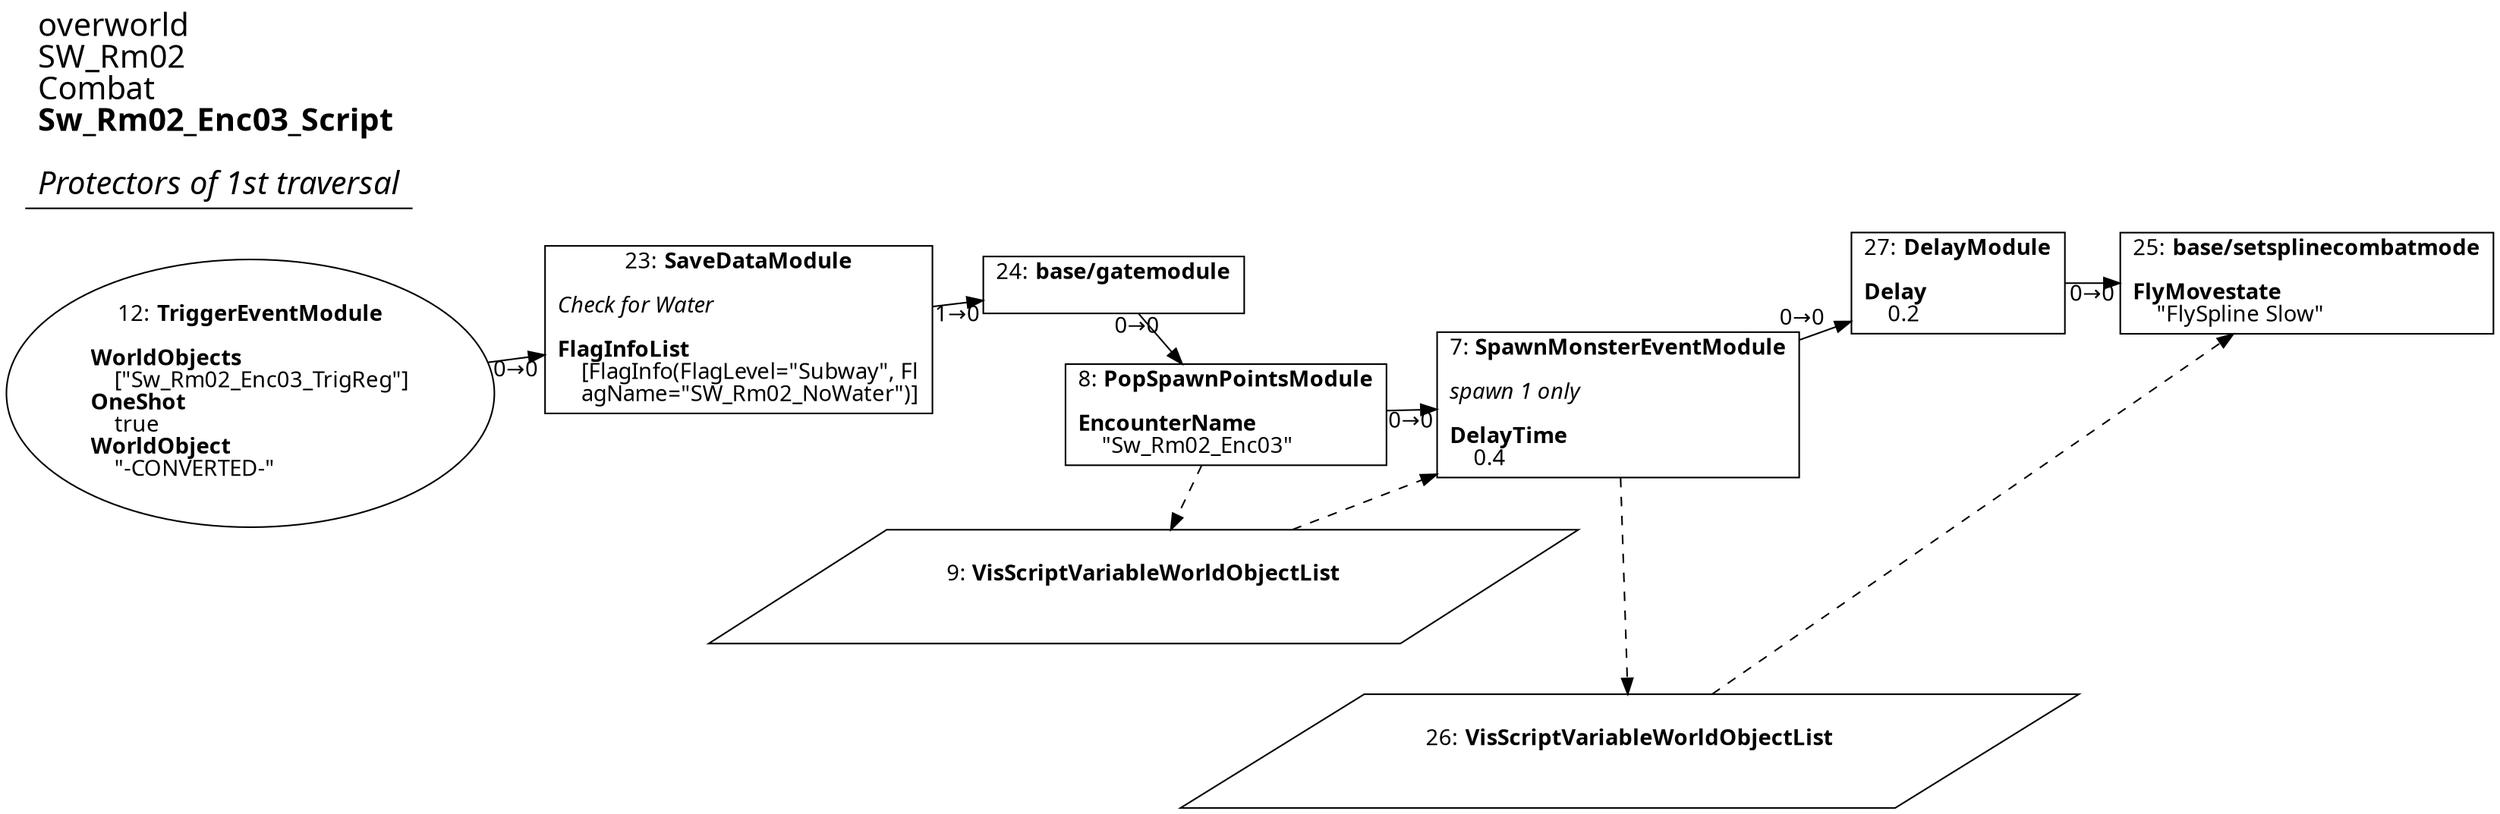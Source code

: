 digraph {
    layout = fdp;
    overlap = prism;
    sep = "+16";
    splines = spline;

    node [ shape = box ];

    graph [ fontname = "Segoe UI" ];
    node [ fontname = "Segoe UI" ];
    edge [ fontname = "Segoe UI" ];

    7 [ label = <7: <b>SpawnMonsterEventModule</b><br/><br/><i>spawn 1 only<br align="left"/></i><br align="left"/><b>DelayTime</b><br align="left"/>    0.4<br align="left"/>> ];
    7 [ pos = "1.064,-0.116000004!" ];
    7 -> 27 [ label = "0→0" ];
    9 -> 7 [ style = dashed ];
    7 -> 26 [ style = dashed ];

    8 [ label = <8: <b>PopSpawnPointsModule</b><br/><br/><b>EncounterName</b><br align="left"/>    &quot;Sw_Rm02_Enc03&quot;<br align="left"/>> ];
    8 [ pos = "0.80200005,-0.113000005!" ];
    8 -> 7 [ label = "0→0" ];
    8 -> 9 [ style = dashed ];

    9 [ label = <9: <b>VisScriptVariableWorldObjectList</b><br/><br/>> ];
    9 [ shape = parallelogram ]
    9 [ pos = "0.82400006,-0.24200001!" ];

    12 [ label = <12: <b>TriggerEventModule</b><br/><br/><b>WorldObjects</b><br align="left"/>    [&quot;Sw_Rm02_Enc03_TrigReg&quot;]<br align="left"/><b>OneShot</b><br align="left"/>    true<br align="left"/><b>WorldObject</b><br align="left"/>    &quot;-CONVERTED-&quot;<br align="left"/>> ];
    12 [ shape = oval ]
    12 [ pos = "0.11400001,-0.025!" ];
    12 -> 23 [ label = "0→0" ];

    23 [ label = <23: <b>SaveDataModule</b><br/><br/><i>Check for Water<br align="left"/></i><br align="left"/><b>FlagInfoList</b><br align="left"/>    [FlagInfo(FlagLevel=&quot;Subway&quot;, Fl<br align="left"/>    agName=&quot;SW_Rm02_NoWater&quot;)]<br align="left"/>> ];
    23 [ pos = "0.36,-0.025!" ];
    23 -> 24 [ label = "1→0" ];

    24 [ label = <24: <b>base/gatemodule</b><br/><br/>> ];
    24 [ pos = "0.596,-0.016!" ];
    24 -> 8 [ label = "0→0" ];

    25 [ label = <25: <b>base/setsplinecombatmode</b><br/><br/><b>FlyMovestate</b><br align="left"/>    &quot;FlySpline Slow&quot;<br align="left"/>> ];
    25 [ pos = "1.4820001,-0.027!" ];
    26 -> 25 [ style = dashed ];

    26 [ label = <26: <b>VisScriptVariableWorldObjectList</b><br/><br/>> ];
    26 [ shape = parallelogram ]
    26 [ pos = "1.1170001,-0.354!" ];

    27 [ label = <27: <b>DelayModule</b><br/><br/><b>Delay</b><br align="left"/>    0.2<br align="left"/>> ];
    27 [ pos = "1.315,-0.026!" ];
    27 -> 25 [ label = "0→0" ];

    title [ pos = "0.113000005,-0.015000001!" ];
    title [ shape = underline ];
    title [ label = <<font point-size="20">overworld<br align="left"/>SW_Rm02<br align="left"/>Combat<br align="left"/><b>Sw_Rm02_Enc03_Script</b><br align="left"/><br/><i>Protectors of 1st traversal</i><br align="left"/></font>> ];
}
